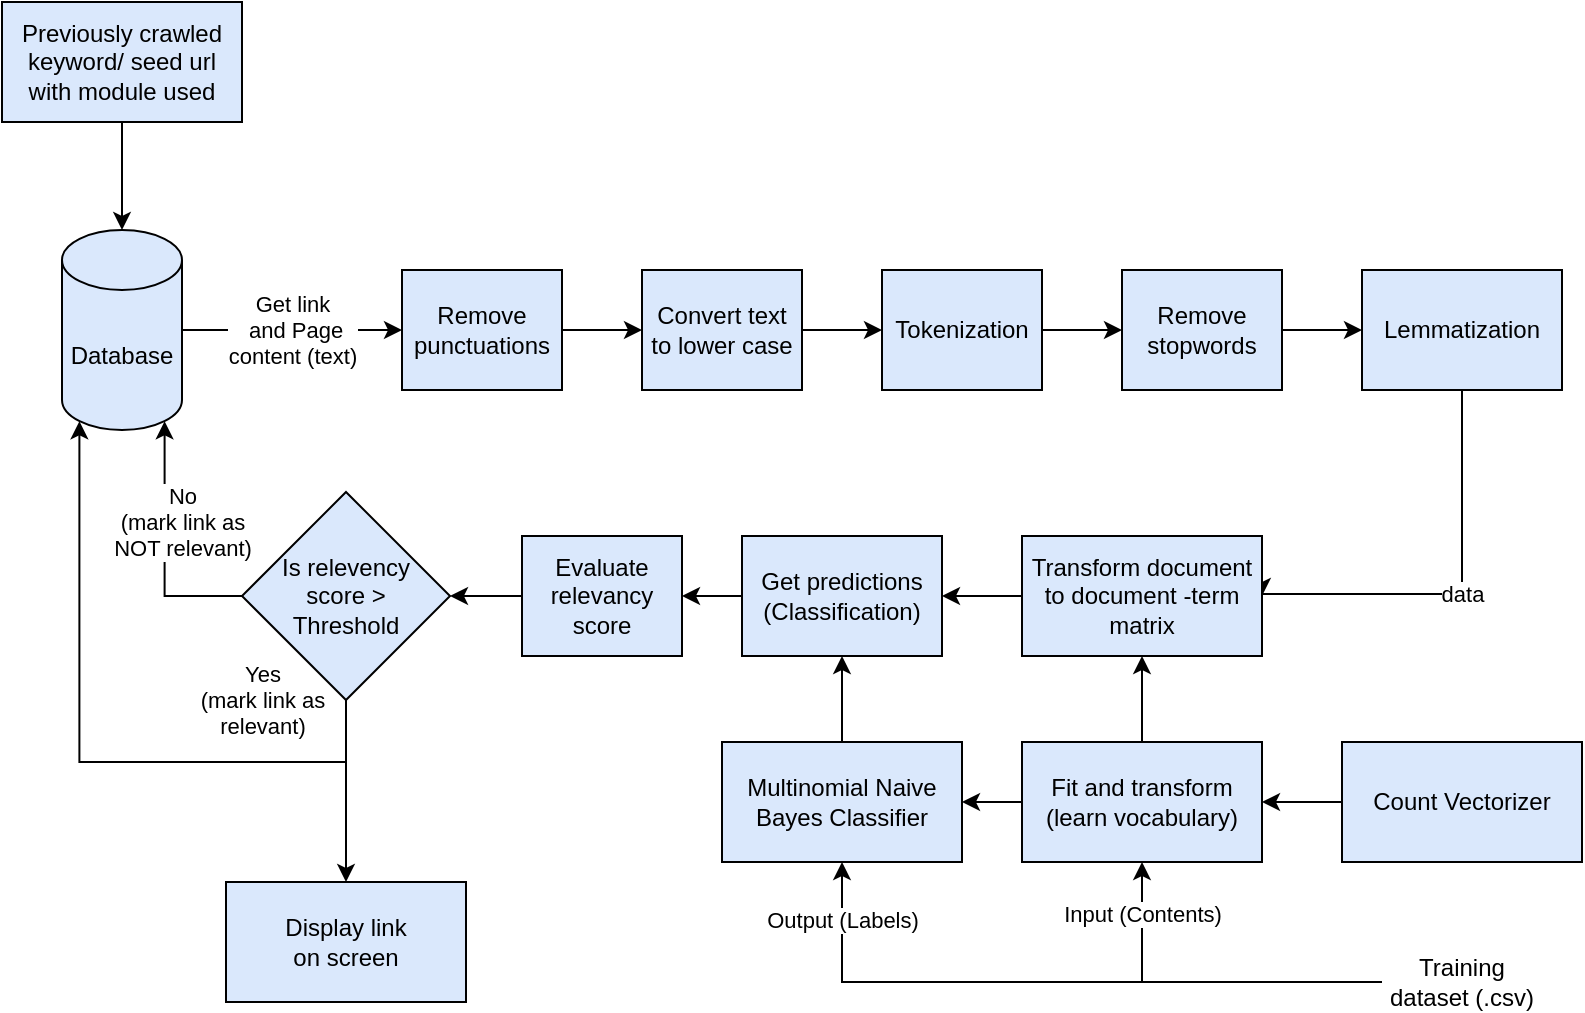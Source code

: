 <mxfile version="14.5.10" type="device"><diagram id="X8rRZl6lLNDBqNwL_Fkf" name="Page-1"><mxGraphModel dx="782" dy="380" grid="1" gridSize="10" guides="1" tooltips="1" connect="1" arrows="1" fold="1" page="1" pageScale="1" pageWidth="850" pageHeight="1100" math="0" shadow="0"><root><mxCell id="0"/><mxCell id="1" parent="0"/><mxCell id="9vz9joZPtACKHgYSh0zE-5" value="" style="edgeStyle=orthogonalEdgeStyle;rounded=0;orthogonalLoop=1;jettySize=auto;html=1;" parent="1" source="9vz9joZPtACKHgYSh0zE-1" target="9vz9joZPtACKHgYSh0zE-4" edge="1"><mxGeometry relative="1" as="geometry"/></mxCell><mxCell id="9vz9joZPtACKHgYSh0zE-1" value="Previously crawled keyword/ seed url with module used" style="rounded=0;whiteSpace=wrap;html=1;fillColor=#dae8fc;" parent="1" vertex="1"><mxGeometry x="40" y="80" width="120" height="60" as="geometry"/></mxCell><mxCell id="9vz9joZPtACKHgYSh0zE-7" value="Get link&lt;br&gt;&amp;nbsp;and&amp;nbsp;Page &lt;br&gt;content (text)" style="edgeStyle=orthogonalEdgeStyle;rounded=0;orthogonalLoop=1;jettySize=auto;html=1;" parent="1" source="9vz9joZPtACKHgYSh0zE-4" target="9vz9joZPtACKHgYSh0zE-6" edge="1"><mxGeometry relative="1" as="geometry"/></mxCell><mxCell id="9vz9joZPtACKHgYSh0zE-4" value="Database" style="shape=cylinder3;whiteSpace=wrap;html=1;boundedLbl=1;backgroundOutline=1;size=15;fillColor=#dae8fc;" parent="1" vertex="1"><mxGeometry x="70" y="194" width="60" height="100" as="geometry"/></mxCell><mxCell id="9vz9joZPtACKHgYSh0zE-9" value="" style="edgeStyle=orthogonalEdgeStyle;rounded=0;orthogonalLoop=1;jettySize=auto;html=1;" parent="1" source="9vz9joZPtACKHgYSh0zE-6" target="9vz9joZPtACKHgYSh0zE-8" edge="1"><mxGeometry relative="1" as="geometry"/></mxCell><mxCell id="9vz9joZPtACKHgYSh0zE-6" value="Remove punctuations" style="whiteSpace=wrap;html=1;fillColor=#dae8fc;" parent="1" vertex="1"><mxGeometry x="240" y="214" width="80" height="60" as="geometry"/></mxCell><mxCell id="9vz9joZPtACKHgYSh0zE-11" value="" style="edgeStyle=orthogonalEdgeStyle;rounded=0;orthogonalLoop=1;jettySize=auto;html=1;" parent="1" source="9vz9joZPtACKHgYSh0zE-8" target="9vz9joZPtACKHgYSh0zE-10" edge="1"><mxGeometry relative="1" as="geometry"/></mxCell><mxCell id="9vz9joZPtACKHgYSh0zE-8" value="Convert text to lower case" style="whiteSpace=wrap;html=1;fillColor=#dae8fc;" parent="1" vertex="1"><mxGeometry x="360" y="214" width="80" height="60" as="geometry"/></mxCell><mxCell id="zgyZ_UwXgTXNwcHqGuKZ-3" value="" style="edgeStyle=orthogonalEdgeStyle;rounded=0;orthogonalLoop=1;jettySize=auto;html=1;" parent="1" source="9vz9joZPtACKHgYSh0zE-10" target="zgyZ_UwXgTXNwcHqGuKZ-2" edge="1"><mxGeometry relative="1" as="geometry"/></mxCell><mxCell id="9vz9joZPtACKHgYSh0zE-10" value="Tokenization" style="whiteSpace=wrap;html=1;fillColor=#dae8fc;" parent="1" vertex="1"><mxGeometry x="480" y="214" width="80" height="60" as="geometry"/></mxCell><mxCell id="zgyZ_UwXgTXNwcHqGuKZ-18" value="data" style="edgeStyle=orthogonalEdgeStyle;rounded=0;orthogonalLoop=1;jettySize=auto;html=1;exitX=0.5;exitY=1;exitDx=0;exitDy=0;entryX=1;entryY=0.5;entryDx=0;entryDy=0;" parent="1" source="9vz9joZPtACKHgYSh0zE-12" target="zgyZ_UwXgTXNwcHqGuKZ-16" edge="1"><mxGeometry relative="1" as="geometry"><mxPoint x="770" y="310" as="sourcePoint"/><Array as="points"><mxPoint x="770" y="376"/></Array></mxGeometry></mxCell><mxCell id="9vz9joZPtACKHgYSh0zE-12" value="Lemmatization" style="whiteSpace=wrap;html=1;fillColor=#dae8fc;" parent="1" vertex="1"><mxGeometry x="720" y="214" width="100" height="60" as="geometry"/></mxCell><mxCell id="hgoZm3kQgWiywj_ebFc7-1" value="" style="edgeStyle=orthogonalEdgeStyle;rounded=0;orthogonalLoop=1;jettySize=auto;html=1;" parent="1" source="9vz9joZPtACKHgYSh0zE-14" target="zgyZ_UwXgTXNwcHqGuKZ-6" edge="1"><mxGeometry relative="1" as="geometry"/></mxCell><mxCell id="9vz9joZPtACKHgYSh0zE-14" value="Count Vectorizer" style="whiteSpace=wrap;html=1;fillColor=#dae8fc;" parent="1" vertex="1"><mxGeometry x="710" y="450" width="120" height="60" as="geometry"/></mxCell><mxCell id="9vz9joZPtACKHgYSh0zE-28" value="No&lt;br&gt;(mark link as &lt;br&gt;NOT relevant)" style="edgeStyle=orthogonalEdgeStyle;rounded=0;orthogonalLoop=1;jettySize=auto;html=1;exitX=0;exitY=0.5;exitDx=0;exitDy=0;entryX=0.855;entryY=1;entryDx=0;entryDy=-4.35;entryPerimeter=0;" parent="1" source="9vz9joZPtACKHgYSh0zE-21" target="9vz9joZPtACKHgYSh0zE-4" edge="1"><mxGeometry x="0.201" y="-9" relative="1" as="geometry"><Array as="points"><mxPoint x="121" y="377"/></Array><mxPoint as="offset"/></mxGeometry></mxCell><mxCell id="9vz9joZPtACKHgYSh0zE-29" value="Yes&lt;br&gt;(mark link as &lt;br&gt;relevant)" style="edgeStyle=orthogonalEdgeStyle;rounded=0;orthogonalLoop=1;jettySize=auto;html=1;exitX=0.5;exitY=1;exitDx=0;exitDy=0;entryX=0.145;entryY=1;entryDx=0;entryDy=-4.35;entryPerimeter=0;" parent="1" source="9vz9joZPtACKHgYSh0zE-21" target="9vz9joZPtACKHgYSh0zE-4" edge="1"><mxGeometry x="-0.564" y="-31" relative="1" as="geometry"><Array as="points"><mxPoint x="212" y="460"/><mxPoint x="79" y="460"/></Array><mxPoint as="offset"/></mxGeometry></mxCell><mxCell id="zgyZ_UwXgTXNwcHqGuKZ-28" style="edgeStyle=orthogonalEdgeStyle;rounded=0;orthogonalLoop=1;jettySize=auto;html=1;exitX=0.5;exitY=1;exitDx=0;exitDy=0;entryX=0.5;entryY=0;entryDx=0;entryDy=0;" parent="1" source="9vz9joZPtACKHgYSh0zE-21" target="zgyZ_UwXgTXNwcHqGuKZ-27" edge="1"><mxGeometry relative="1" as="geometry"/></mxCell><mxCell id="9vz9joZPtACKHgYSh0zE-21" value="Is relevency &lt;br&gt;score &amp;gt; &lt;br&gt;Threshold" style="rhombus;whiteSpace=wrap;html=1;fillColor=#dae8fc;" parent="1" vertex="1"><mxGeometry x="160" y="325" width="104" height="104" as="geometry"/></mxCell><mxCell id="zgyZ_UwXgTXNwcHqGuKZ-15" value="" style="edgeStyle=orthogonalEdgeStyle;rounded=0;orthogonalLoop=1;jettySize=auto;html=1;" parent="1" source="zgyZ_UwXgTXNwcHqGuKZ-2" target="9vz9joZPtACKHgYSh0zE-12" edge="1"><mxGeometry relative="1" as="geometry"/></mxCell><mxCell id="zgyZ_UwXgTXNwcHqGuKZ-2" value="Remove stopwords" style="whiteSpace=wrap;html=1;fillColor=#dae8fc;" parent="1" vertex="1"><mxGeometry x="600" y="214" width="80" height="60" as="geometry"/></mxCell><mxCell id="zgyZ_UwXgTXNwcHqGuKZ-13" value="" style="edgeStyle=orthogonalEdgeStyle;rounded=0;orthogonalLoop=1;jettySize=auto;html=1;" parent="1" source="zgyZ_UwXgTXNwcHqGuKZ-6" target="zgyZ_UwXgTXNwcHqGuKZ-12" edge="1"><mxGeometry relative="1" as="geometry"/></mxCell><mxCell id="zgyZ_UwXgTXNwcHqGuKZ-19" value="" style="edgeStyle=orthogonalEdgeStyle;rounded=0;orthogonalLoop=1;jettySize=auto;html=1;" parent="1" source="zgyZ_UwXgTXNwcHqGuKZ-6" target="zgyZ_UwXgTXNwcHqGuKZ-16" edge="1"><mxGeometry relative="1" as="geometry"/></mxCell><mxCell id="zgyZ_UwXgTXNwcHqGuKZ-6" value="Fit and transform&lt;br&gt;(learn vocabulary)" style="whiteSpace=wrap;html=1;fillColor=#dae8fc;" parent="1" vertex="1"><mxGeometry x="550" y="450" width="120" height="60" as="geometry"/></mxCell><mxCell id="zgyZ_UwXgTXNwcHqGuKZ-9" value="Input (Contents)" style="edgeStyle=orthogonalEdgeStyle;rounded=0;orthogonalLoop=1;jettySize=auto;html=1;" parent="1" source="zgyZ_UwXgTXNwcHqGuKZ-8" target="zgyZ_UwXgTXNwcHqGuKZ-6" edge="1"><mxGeometry x="0.714" relative="1" as="geometry"><Array as="points"><mxPoint x="610" y="570"/></Array><mxPoint as="offset"/></mxGeometry></mxCell><mxCell id="zgyZ_UwXgTXNwcHqGuKZ-14" value="Output (Labels)" style="edgeStyle=orthogonalEdgeStyle;rounded=0;orthogonalLoop=1;jettySize=auto;html=1;exitX=0;exitY=0.5;exitDx=0;exitDy=0;entryX=0.5;entryY=1;entryDx=0;entryDy=0;" parent="1" source="zgyZ_UwXgTXNwcHqGuKZ-8" target="zgyZ_UwXgTXNwcHqGuKZ-12" edge="1"><mxGeometry x="0.824" relative="1" as="geometry"><mxPoint as="offset"/></mxGeometry></mxCell><mxCell id="zgyZ_UwXgTXNwcHqGuKZ-8" value="Training dataset (.csv)" style="text;html=1;strokeColor=none;fillColor=none;align=center;verticalAlign=middle;whiteSpace=wrap;rounded=0;" parent="1" vertex="1"><mxGeometry x="730" y="560" width="80" height="20" as="geometry"/></mxCell><mxCell id="zgyZ_UwXgTXNwcHqGuKZ-21" value="" style="edgeStyle=orthogonalEdgeStyle;rounded=0;orthogonalLoop=1;jettySize=auto;html=1;" parent="1" source="zgyZ_UwXgTXNwcHqGuKZ-12" target="zgyZ_UwXgTXNwcHqGuKZ-20" edge="1"><mxGeometry relative="1" as="geometry"/></mxCell><mxCell id="zgyZ_UwXgTXNwcHqGuKZ-12" value="Multinomial Naive Bayes Classifier" style="rounded=0;whiteSpace=wrap;html=1;fillColor=#dae8fc;" parent="1" vertex="1"><mxGeometry x="400" y="450" width="120" height="60" as="geometry"/></mxCell><mxCell id="zgyZ_UwXgTXNwcHqGuKZ-22" value="" style="edgeStyle=orthogonalEdgeStyle;rounded=0;orthogonalLoop=1;jettySize=auto;html=1;" parent="1" source="zgyZ_UwXgTXNwcHqGuKZ-16" target="zgyZ_UwXgTXNwcHqGuKZ-20" edge="1"><mxGeometry relative="1" as="geometry"/></mxCell><mxCell id="zgyZ_UwXgTXNwcHqGuKZ-16" value="Transform document to document -term matrix" style="whiteSpace=wrap;html=1;fillColor=#dae8fc;" parent="1" vertex="1"><mxGeometry x="550" y="347" width="120" height="60" as="geometry"/></mxCell><mxCell id="zgyZ_UwXgTXNwcHqGuKZ-25" value="" style="edgeStyle=orthogonalEdgeStyle;rounded=0;orthogonalLoop=1;jettySize=auto;html=1;" parent="1" source="zgyZ_UwXgTXNwcHqGuKZ-20" target="zgyZ_UwXgTXNwcHqGuKZ-24" edge="1"><mxGeometry relative="1" as="geometry"/></mxCell><mxCell id="zgyZ_UwXgTXNwcHqGuKZ-20" value="Get predictions (Classification)" style="rounded=0;whiteSpace=wrap;html=1;fillColor=#dae8fc;" parent="1" vertex="1"><mxGeometry x="410" y="347" width="100" height="60" as="geometry"/></mxCell><mxCell id="zgyZ_UwXgTXNwcHqGuKZ-26" style="edgeStyle=orthogonalEdgeStyle;rounded=0;orthogonalLoop=1;jettySize=auto;html=1;exitX=0;exitY=0.5;exitDx=0;exitDy=0;entryX=1;entryY=0.5;entryDx=0;entryDy=0;" parent="1" source="zgyZ_UwXgTXNwcHqGuKZ-24" target="9vz9joZPtACKHgYSh0zE-21" edge="1"><mxGeometry relative="1" as="geometry"/></mxCell><mxCell id="zgyZ_UwXgTXNwcHqGuKZ-24" value="Evaluate relevancy score" style="rounded=0;whiteSpace=wrap;html=1;fillColor=#dae8fc;" parent="1" vertex="1"><mxGeometry x="300" y="347" width="80" height="60" as="geometry"/></mxCell><mxCell id="zgyZ_UwXgTXNwcHqGuKZ-27" value="Display link &lt;br&gt;on screen" style="rounded=0;whiteSpace=wrap;html=1;fillColor=#dae8fc;" parent="1" vertex="1"><mxGeometry x="152" y="520" width="120" height="60" as="geometry"/></mxCell></root></mxGraphModel></diagram></mxfile>